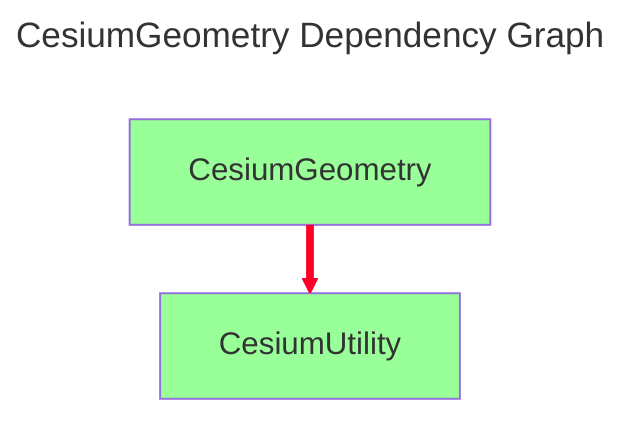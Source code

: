 ---
config:
  layout: elk
title: CesiumGeometry Dependency Graph
---
graph TD
  classDef dependencyNode fill:#fff,stroke:#ccc,color:#666
  classDef libraryNode fill:#9f9
  CesiumGeometry[CesiumGeometry] --> CesiumUtility[CesiumUtility]
  class CesiumUtility,CesiumGeometry libraryNode
  linkStyle 0 stroke:#ff0029,stroke-width:4px